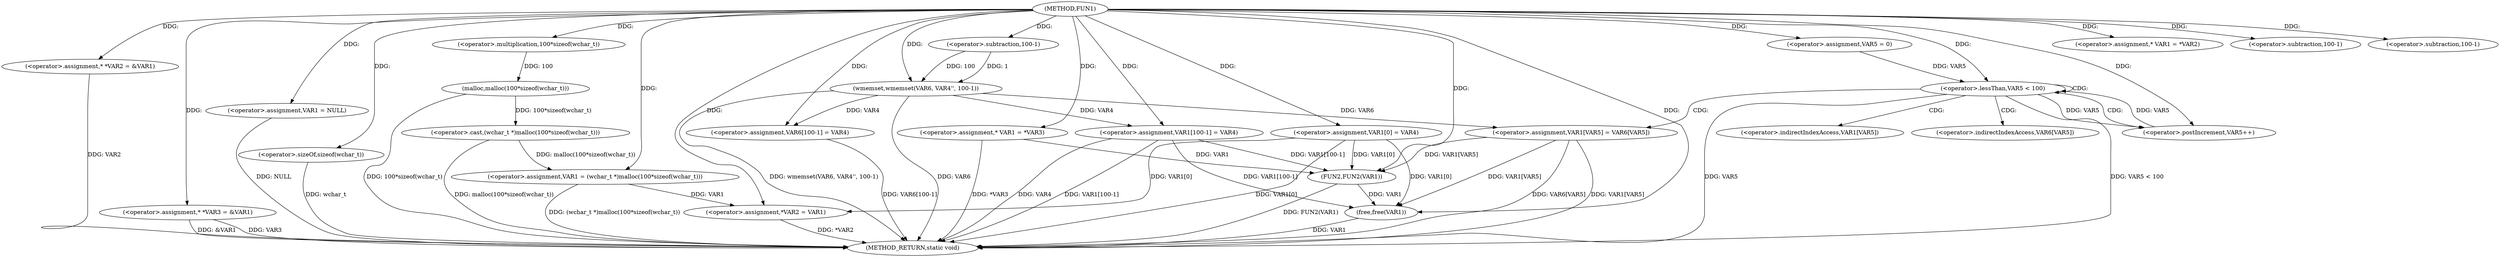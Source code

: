 digraph FUN1 {  
"1000100" [label = "(METHOD,FUN1)" ]
"1000190" [label = "(METHOD_RETURN,static void)" ]
"1000104" [label = "(<operator>.assignment,* *VAR2 = &VAR1)" ]
"1000109" [label = "(<operator>.assignment,* *VAR3 = &VAR1)" ]
"1000113" [label = "(<operator>.assignment,VAR1 = NULL)" ]
"1000118" [label = "(<operator>.assignment,* VAR1 = *VAR2)" ]
"1000122" [label = "(<operator>.assignment,VAR1 = (wchar_t *)malloc(100*sizeof(wchar_t)))" ]
"1000124" [label = "(<operator>.cast,(wchar_t *)malloc(100*sizeof(wchar_t)))" ]
"1000126" [label = "(malloc,malloc(100*sizeof(wchar_t)))" ]
"1000127" [label = "(<operator>.multiplication,100*sizeof(wchar_t))" ]
"1000129" [label = "(<operator>.sizeOf,sizeof(wchar_t))" ]
"1000131" [label = "(<operator>.assignment,VAR1[0] = VAR4)" ]
"1000136" [label = "(<operator>.assignment,*VAR2 = VAR1)" ]
"1000142" [label = "(<operator>.assignment,* VAR1 = *VAR3)" ]
"1000149" [label = "(wmemset,wmemset(VAR6, VAR4'', 100-1))" ]
"1000152" [label = "(<operator>.subtraction,100-1)" ]
"1000155" [label = "(<operator>.assignment,VAR6[100-1] = VAR4)" ]
"1000158" [label = "(<operator>.subtraction,100-1)" ]
"1000163" [label = "(<operator>.assignment,VAR5 = 0)" ]
"1000166" [label = "(<operator>.lessThan,VAR5 < 100)" ]
"1000169" [label = "(<operator>.postIncrement,VAR5++)" ]
"1000172" [label = "(<operator>.assignment,VAR1[VAR5] = VAR6[VAR5])" ]
"1000179" [label = "(<operator>.assignment,VAR1[100-1] = VAR4)" ]
"1000182" [label = "(<operator>.subtraction,100-1)" ]
"1000186" [label = "(FUN2,FUN2(VAR1))" ]
"1000188" [label = "(free,free(VAR1))" ]
"1000173" [label = "(<operator>.indirectIndexAccess,VAR1[VAR5])" ]
"1000176" [label = "(<operator>.indirectIndexAccess,VAR6[VAR5])" ]
  "1000179" -> "1000190"  [ label = "DDG: VAR4"] 
  "1000104" -> "1000190"  [ label = "DDG: VAR2"] 
  "1000188" -> "1000190"  [ label = "DDG: VAR1"] 
  "1000131" -> "1000190"  [ label = "DDG: VAR1[0]"] 
  "1000166" -> "1000190"  [ label = "DDG: VAR5 < 100"] 
  "1000126" -> "1000190"  [ label = "DDG: 100*sizeof(wchar_t)"] 
  "1000149" -> "1000190"  [ label = "DDG: VAR6"] 
  "1000155" -> "1000190"  [ label = "DDG: VAR6[100-1]"] 
  "1000109" -> "1000190"  [ label = "DDG: &VAR1"] 
  "1000129" -> "1000190"  [ label = "DDG: wchar_t"] 
  "1000186" -> "1000190"  [ label = "DDG: FUN2(VAR1)"] 
  "1000124" -> "1000190"  [ label = "DDG: malloc(100*sizeof(wchar_t))"] 
  "1000142" -> "1000190"  [ label = "DDG: *VAR3"] 
  "1000166" -> "1000190"  [ label = "DDG: VAR5"] 
  "1000113" -> "1000190"  [ label = "DDG: NULL"] 
  "1000179" -> "1000190"  [ label = "DDG: VAR1[100-1]"] 
  "1000149" -> "1000190"  [ label = "DDG: wmemset(VAR6, VAR4'', 100-1)"] 
  "1000172" -> "1000190"  [ label = "DDG: VAR6[VAR5]"] 
  "1000109" -> "1000190"  [ label = "DDG: VAR3"] 
  "1000172" -> "1000190"  [ label = "DDG: VAR1[VAR5]"] 
  "1000136" -> "1000190"  [ label = "DDG: *VAR2"] 
  "1000122" -> "1000190"  [ label = "DDG: (wchar_t *)malloc(100*sizeof(wchar_t))"] 
  "1000100" -> "1000104"  [ label = "DDG: "] 
  "1000100" -> "1000109"  [ label = "DDG: "] 
  "1000100" -> "1000113"  [ label = "DDG: "] 
  "1000100" -> "1000118"  [ label = "DDG: "] 
  "1000124" -> "1000122"  [ label = "DDG: malloc(100*sizeof(wchar_t))"] 
  "1000100" -> "1000122"  [ label = "DDG: "] 
  "1000126" -> "1000124"  [ label = "DDG: 100*sizeof(wchar_t)"] 
  "1000127" -> "1000126"  [ label = "DDG: 100"] 
  "1000100" -> "1000127"  [ label = "DDG: "] 
  "1000100" -> "1000129"  [ label = "DDG: "] 
  "1000100" -> "1000131"  [ label = "DDG: "] 
  "1000122" -> "1000136"  [ label = "DDG: VAR1"] 
  "1000131" -> "1000136"  [ label = "DDG: VAR1[0]"] 
  "1000100" -> "1000136"  [ label = "DDG: "] 
  "1000100" -> "1000142"  [ label = "DDG: "] 
  "1000100" -> "1000149"  [ label = "DDG: "] 
  "1000152" -> "1000149"  [ label = "DDG: 100"] 
  "1000152" -> "1000149"  [ label = "DDG: 1"] 
  "1000100" -> "1000152"  [ label = "DDG: "] 
  "1000149" -> "1000155"  [ label = "DDG: VAR4"] 
  "1000100" -> "1000155"  [ label = "DDG: "] 
  "1000100" -> "1000158"  [ label = "DDG: "] 
  "1000100" -> "1000163"  [ label = "DDG: "] 
  "1000163" -> "1000166"  [ label = "DDG: VAR5"] 
  "1000169" -> "1000166"  [ label = "DDG: VAR5"] 
  "1000100" -> "1000166"  [ label = "DDG: "] 
  "1000166" -> "1000169"  [ label = "DDG: VAR5"] 
  "1000100" -> "1000169"  [ label = "DDG: "] 
  "1000149" -> "1000172"  [ label = "DDG: VAR6"] 
  "1000100" -> "1000179"  [ label = "DDG: "] 
  "1000149" -> "1000179"  [ label = "DDG: VAR4"] 
  "1000100" -> "1000182"  [ label = "DDG: "] 
  "1000131" -> "1000186"  [ label = "DDG: VAR1[0]"] 
  "1000179" -> "1000186"  [ label = "DDG: VAR1[100-1]"] 
  "1000172" -> "1000186"  [ label = "DDG: VAR1[VAR5]"] 
  "1000142" -> "1000186"  [ label = "DDG: VAR1"] 
  "1000100" -> "1000186"  [ label = "DDG: "] 
  "1000186" -> "1000188"  [ label = "DDG: VAR1"] 
  "1000131" -> "1000188"  [ label = "DDG: VAR1[0]"] 
  "1000179" -> "1000188"  [ label = "DDG: VAR1[100-1]"] 
  "1000172" -> "1000188"  [ label = "DDG: VAR1[VAR5]"] 
  "1000100" -> "1000188"  [ label = "DDG: "] 
  "1000166" -> "1000166"  [ label = "CDG: "] 
  "1000166" -> "1000176"  [ label = "CDG: "] 
  "1000166" -> "1000172"  [ label = "CDG: "] 
  "1000166" -> "1000173"  [ label = "CDG: "] 
  "1000166" -> "1000169"  [ label = "CDG: "] 
}
